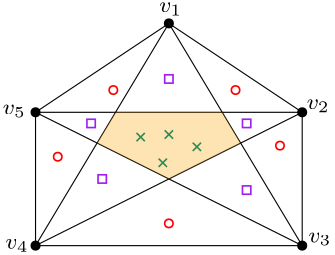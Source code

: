<?xml version="1.0"?>
<!DOCTYPE ipe SYSTEM "ipe.dtd">
<ipe version="70206" creator="Ipe 7.2.7">
<info created="D:20190704192450" modified="D:20190704195259"/>
<ipestyle name="basic">
<symbol name="arrow/arc(spx)">
<path stroke="sym-stroke" fill="sym-stroke" pen="sym-pen">
0 0 m
-1 0.333 l
-1 -0.333 l
h
</path>
</symbol>
<symbol name="arrow/farc(spx)">
<path stroke="sym-stroke" fill="white" pen="sym-pen">
0 0 m
-1 0.333 l
-1 -0.333 l
h
</path>
</symbol>
<symbol name="arrow/ptarc(spx)">
<path stroke="sym-stroke" fill="sym-stroke" pen="sym-pen">
0 0 m
-1 0.333 l
-0.8 0 l
-1 -0.333 l
h
</path>
</symbol>
<symbol name="arrow/fptarc(spx)">
<path stroke="sym-stroke" fill="white" pen="sym-pen">
0 0 m
-1 0.333 l
-0.8 0 l
-1 -0.333 l
h
</path>
</symbol>
<symbol name="mark/circle(sx)" transformations="translations">
<path fill="sym-stroke">
0.6 0 0 0.6 0 0 e
0.4 0 0 0.4 0 0 e
</path>
</symbol>
<symbol name="mark/disk(sx)" transformations="translations">
<path fill="sym-stroke">
0.6 0 0 0.6 0 0 e
</path>
</symbol>
<symbol name="mark/fdisk(sfx)" transformations="translations">
<group>
<path fill="sym-fill">
0.5 0 0 0.5 0 0 e
</path>
<path fill="sym-stroke" fillrule="eofill">
0.6 0 0 0.6 0 0 e
0.4 0 0 0.4 0 0 e
</path>
</group>
</symbol>
<symbol name="mark/box(sx)" transformations="translations">
<path fill="sym-stroke" fillrule="eofill">
-0.6 -0.6 m
0.6 -0.6 l
0.6 0.6 l
-0.6 0.6 l
h
-0.4 -0.4 m
0.4 -0.4 l
0.4 0.4 l
-0.4 0.4 l
h
</path>
</symbol>
<symbol name="mark/square(sx)" transformations="translations">
<path fill="sym-stroke">
-0.6 -0.6 m
0.6 -0.6 l
0.6 0.6 l
-0.6 0.6 l
h
</path>
</symbol>
<symbol name="mark/fsquare(sfx)" transformations="translations">
<group>
<path fill="sym-fill">
-0.5 -0.5 m
0.5 -0.5 l
0.5 0.5 l
-0.5 0.5 l
h
</path>
<path fill="sym-stroke" fillrule="eofill">
-0.6 -0.6 m
0.6 -0.6 l
0.6 0.6 l
-0.6 0.6 l
h
-0.4 -0.4 m
0.4 -0.4 l
0.4 0.4 l
-0.4 0.4 l
h
</path>
</group>
</symbol>
<symbol name="mark/cross(sx)" transformations="translations">
<group>
<path fill="sym-stroke">
-0.43 -0.57 m
0.57 0.43 l
0.43 0.57 l
-0.57 -0.43 l
h
</path>
<path fill="sym-stroke">
-0.43 0.57 m
0.57 -0.43 l
0.43 -0.57 l
-0.57 0.43 l
h
</path>
</group>
</symbol>
<symbol name="arrow/fnormal(spx)">
<path stroke="sym-stroke" fill="white" pen="sym-pen">
0 0 m
-1 0.333 l
-1 -0.333 l
h
</path>
</symbol>
<symbol name="arrow/pointed(spx)">
<path stroke="sym-stroke" fill="sym-stroke" pen="sym-pen">
0 0 m
-1 0.333 l
-0.8 0 l
-1 -0.333 l
h
</path>
</symbol>
<symbol name="arrow/fpointed(spx)">
<path stroke="sym-stroke" fill="white" pen="sym-pen">
0 0 m
-1 0.333 l
-0.8 0 l
-1 -0.333 l
h
</path>
</symbol>
<symbol name="arrow/linear(spx)">
<path stroke="sym-stroke" pen="sym-pen">
-1 0.333 m
0 0 l
-1 -0.333 l
</path>
</symbol>
<symbol name="arrow/fdouble(spx)">
<path stroke="sym-stroke" fill="white" pen="sym-pen">
0 0 m
-1 0.333 l
-1 -0.333 l
h
-1 0 m
-2 0.333 l
-2 -0.333 l
h
</path>
</symbol>
<symbol name="arrow/double(spx)">
<path stroke="sym-stroke" fill="sym-stroke" pen="sym-pen">
0 0 m
-1 0.333 l
-1 -0.333 l
h
-1 0 m
-2 0.333 l
-2 -0.333 l
h
</path>
</symbol>
<pen name="heavier" value="0.8"/>
<pen name="fat" value="1.2"/>
<pen name="ultrafat" value="2"/>
<symbolsize name="large" value="5"/>
<symbolsize name="small" value="2"/>
<symbolsize name="tiny" value="1.1"/>
<arrowsize name="large" value="10"/>
<arrowsize name="small" value="5"/>
<arrowsize name="tiny" value="3"/>
<color name="red" value="1 0 0"/>
<color name="green" value="0 1 0"/>
<color name="blue" value="0 0 1"/>
<color name="yellow" value="1 1 0"/>
<color name="orange" value="1 0.647 0"/>
<color name="gold" value="1 0.843 0"/>
<color name="purple" value="0.627 0.125 0.941"/>
<color name="gray" value="0.745"/>
<color name="brown" value="0.647 0.165 0.165"/>
<color name="navy" value="0 0 0.502"/>
<color name="pink" value="1 0.753 0.796"/>
<color name="seagreen" value="0.18 0.545 0.341"/>
<color name="turquoise" value="0.251 0.878 0.816"/>
<color name="violet" value="0.933 0.51 0.933"/>
<color name="darkblue" value="0 0 0.545"/>
<color name="darkcyan" value="0 0.545 0.545"/>
<color name="darkgray" value="0.663"/>
<color name="darkgreen" value="0 0.392 0"/>
<color name="darkmagenta" value="0.545 0 0.545"/>
<color name="darkorange" value="1 0.549 0"/>
<color name="darkred" value="0.545 0 0"/>
<color name="lightblue" value="0.678 0.847 0.902"/>
<color name="lightcyan" value="0.878 1 1"/>
<color name="lightgray" value="0.827"/>
<color name="lightgreen" value="0.565 0.933 0.565"/>
<color name="lightyellow" value="1 1 0.878"/>
<dashstyle name="dashed" value="[4] 0"/>
<dashstyle name="dotted" value="[1 3] 0"/>
<dashstyle name="dash dotted" value="[4 2 1 2] 0"/>
<dashstyle name="dash dot dotted" value="[4 2 1 2 1 2] 0"/>
<textsize name="large" value="\large"/>
<textsize name="Large" value="\Large"/>
<textsize name="LARGE" value="\LARGE"/>
<textsize name="huge" value="\huge"/>
<textsize name="Huge" value="\Huge"/>
<textsize name="small" value="\small"/>
<textsize name="footnote" value="\footnotesize"/>
<textsize name="tiny" value="\tiny"/>
<textstyle name="center" begin="\begin{center}" end="\end{center}"/>
<textstyle name="itemize" begin="\begin{itemize}" end="\end{itemize}"/>
<textstyle name="item" begin="\begin{itemize}\item{}" end="\end{itemize}"/>
<gridsize name="4 pts" value="4"/>
<gridsize name="8 pts (~3 mm)" value="8"/>
<gridsize name="16 pts (~6 mm)" value="16"/>
<gridsize name="32 pts (~12 mm)" value="32"/>
<gridsize name="10 pts (~3.5 mm)" value="10"/>
<gridsize name="20 pts (~7 mm)" value="20"/>
<gridsize name="14 pts (~5 mm)" value="14"/>
<gridsize name="28 pts (~10 mm)" value="28"/>
<gridsize name="56 pts (~20 mm)" value="56"/>
<anglesize name="90 deg" value="90"/>
<anglesize name="60 deg" value="60"/>
<anglesize name="45 deg" value="45"/>
<anglesize name="30 deg" value="30"/>
<anglesize name="22.5 deg" value="22.5"/>
<opacity name="10%" value="0.1"/>
<opacity name="30%" value="0.3"/>
<opacity name="50%" value="0.5"/>
<opacity name="75%" value="0.75"/>
<tiling name="falling" angle="-60" step="4" width="1"/>
<tiling name="rising" angle="30" step="4" width="1"/>
</ipestyle>
<page>
<layer name="alpha"/>
<view layers="alpha" active="alpha"/>
<use layer="alpha" name="mark/disk(sx)" pos="80 448" size="normal" stroke="black"/>
<use name="mark/disk(sx)" pos="176 448" size="normal" stroke="black"/>
<use matrix="1 0 0 1 0 -16" name="mark/disk(sx)" pos="176 512" size="normal" stroke="black"/>
<use matrix="1 0 0 1 0 -16" name="mark/disk(sx)" pos="80 512" size="normal" stroke="black"/>
<use matrix="1 0 0 1 0 -16" name="mark/disk(sx)" pos="128 544" size="normal" stroke="black"/>
<path stroke="black">
128 528 m
80 496 l
</path>
<path stroke="black">
128 528 m
80 448 l
</path>
<path stroke="black">
80 448 m
80 496 l
</path>
<path stroke="black">
80 496 m
176 496 l
</path>
<path stroke="black">
176 496 m
128 528 l
</path>
<path stroke="black">
128 528 m
176 448 l
</path>
<path stroke="black">
176 448 m
176 496 l
176 496 l
</path>
<path stroke="black">
176 496 m
80 448 l
</path>
<path stroke="black">
80 448 m
176 448 l
</path>
<path stroke="black">
176 448 m
80 496 l
</path>
<use name="mark/circle(sx)" pos="88 480" size="normal" stroke="red"/>
<use name="mark/circle(sx)" pos="108 504" size="normal" stroke="red"/>
<use name="mark/circle(sx)" pos="152 504" size="normal" stroke="red"/>
<use name="mark/circle(sx)" pos="168 484" size="normal" stroke="red"/>
<use name="mark/circle(sx)" pos="128 456" size="normal" stroke="red"/>
<use name="mark/box(sx)" pos="100 492" size="normal" stroke="purple"/>
<use name="mark/box(sx)" pos="128 508" size="normal" stroke="purple"/>
<use name="mark/box(sx)" pos="156 492" size="normal" stroke="purple"/>
<use name="mark/box(sx)" pos="156 468" size="normal" stroke="purple"/>
<use name="mark/box(sx)" pos="104 472" size="normal" stroke="purple"/>
<path fill="orange" opacity="30%">
108.8 496 m
102.154 484.923 l
128 472 l
153.846 484.923 l
147.2 496 l
147.2 496 l
h
</path>
<use name="mark/cross(sx)" pos="128 488" size="normal" stroke="seagreen"/>
<use name="mark/cross(sx)" pos="117.84 487.072" size="normal" stroke="seagreen"/>
<use name="mark/cross(sx)" pos="138.08 483.566" size="normal" stroke="seagreen"/>
<use name="mark/cross(sx)" pos="125.808 477.829" size="normal" stroke="seagreen"/>
<text matrix="1 0 0 1 -3.50606 3.98416" transformations="translations" pos="128 528" stroke="black" type="label" width="8.275" height="3.439" depth="1.1" valign="baseline" size="footnote" style="math">v_1</text>
<text matrix="1 0 0 1 1.59366 1.11556" transformations="translations" pos="176 496" stroke="black" type="label" width="8.275" height="3.439" depth="1.1" valign="baseline" size="footnote" style="math">v_2</text>
<text matrix="1 0 0 1 2.23113 1.11556" transformations="translations" pos="176 448" stroke="black" type="label" width="8.275" height="3.439" depth="1.1" valign="baseline" size="footnote" style="math">v_3</text>
<text matrix="1 0 0 1 -10.8369 -1.11556" transformations="translations" pos="80 448" stroke="black" type="label" width="8.275" height="3.439" depth="1.1" valign="baseline" size="footnote" style="math">v_4</text>
<text matrix="1 0 0 1 -11.7931 -0.796832" transformations="translations" pos="80 496" stroke="black" type="label" width="8.275" height="3.439" depth="1.1" valign="baseline" size="footnote" style="math">v_5</text>
</page>
</ipe>
